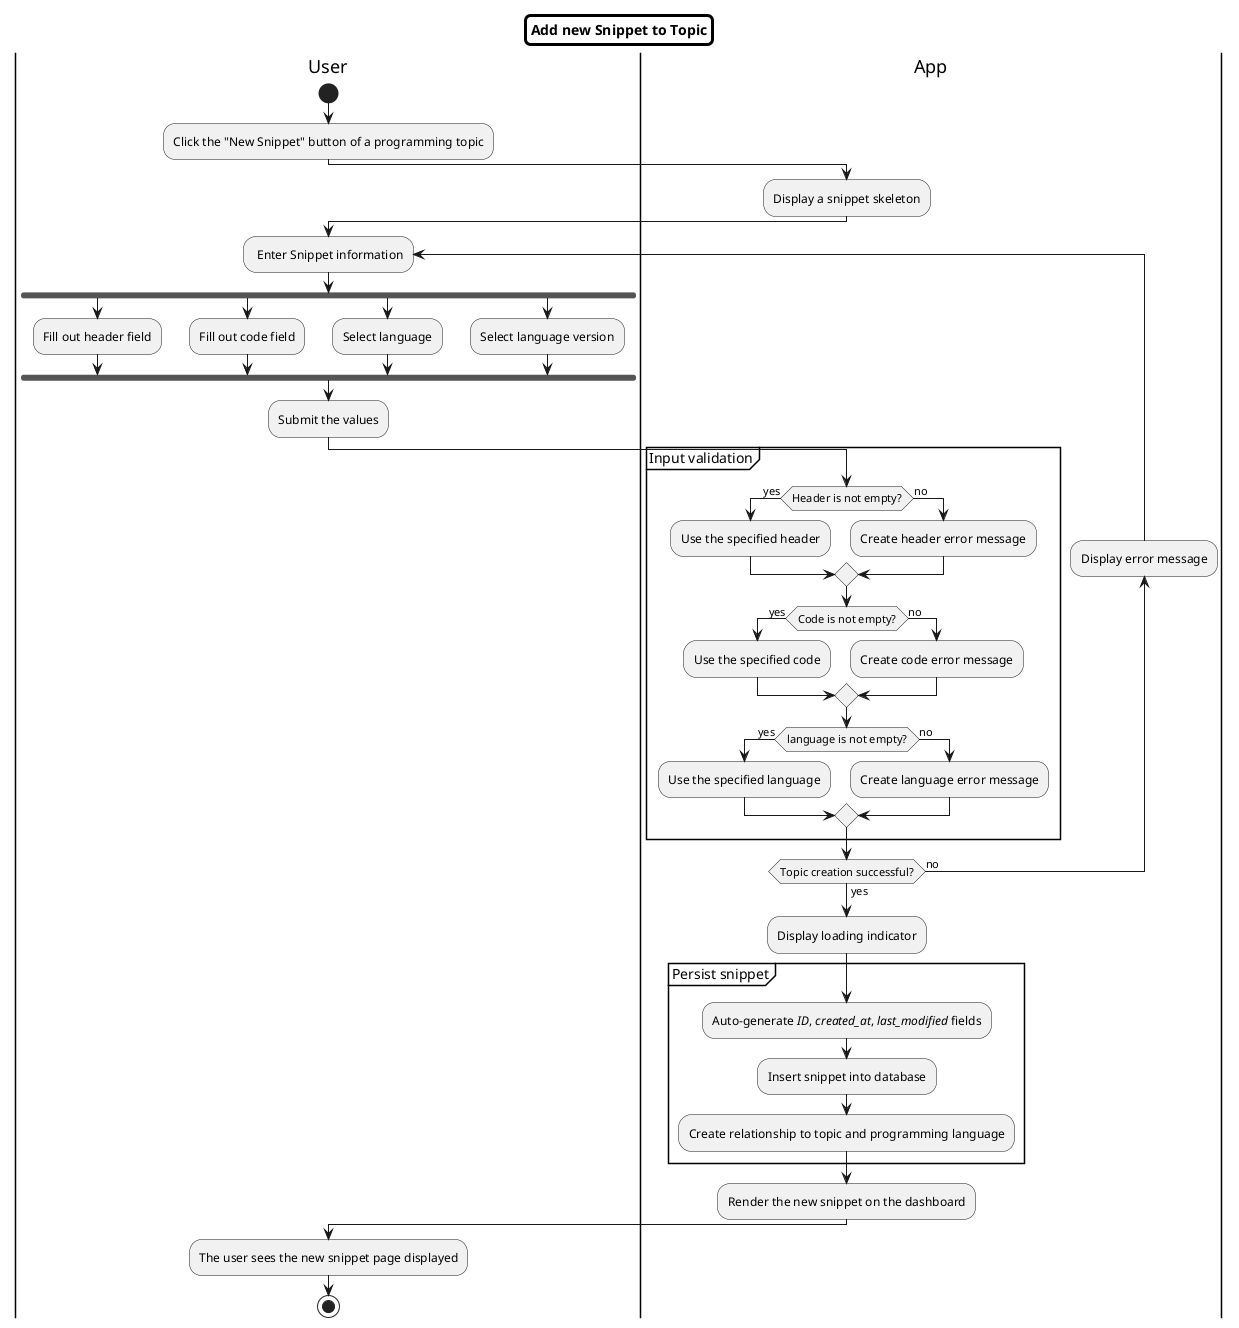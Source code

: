 @startuml
skinparam titleBorderRoundCorner 10
skinparam titleBorderThickness 3
skinparam titleBorderColor black
title Add new Snippet to Topic

|User|
start
:Click the "New Snippet" button of a programming topic;

|App|
:Display a snippet skeleton;

|User|
repeat: Enter Snippet information;
fork
  :Fill out header field;
fork again
  :Fill out code field;
fork again
  :Select language;
fork again
  :Select language version;
end fork
:Submit the values;

|App|
partition "Input validation" {
    if (Header is not empty?) then (yes)
        :Use the specified header;
    else (no)
        :Create header error message;
    endif
    if (Code is not empty?) then (yes)
        :Use the specified code;
    else (no)
        :Create code error message;
    endif
    if (language is not empty?) then (yes)
        :Use the specified language;
    else (no)
        :Create language error message;
    endif
}

backward :Display error message;
repeat while (Topic creation successful?) is (no) not (yes)
:Display loading indicator;

partition "Persist snippet" {
    :Auto-generate //ID//, //created_at//, //last_modified// fields;
    :Insert snippet into database;
    :Create relationship to topic and programming language;
}
:Render the new snippet on the dashboard;

|User|
:The user sees the new snippet page displayed;
stop
@enduml
